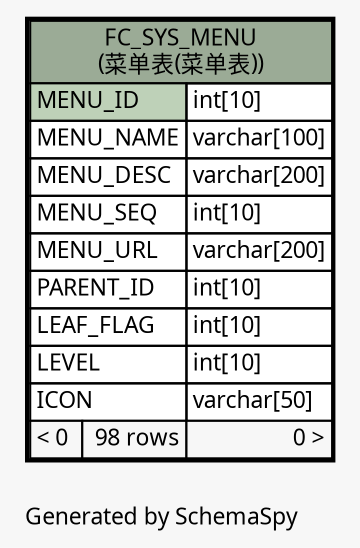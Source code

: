 // dot 2.26.0 on Linux 2.6.32-504.8.1.el6.x86_64
// SchemaSpy rev Unknown
digraph "oneDegreeRelationshipsDiagram" {
  graph [
    rankdir="RL"
    bgcolor="#f7f7f7"
    label="\nGenerated by SchemaSpy"
    labeljust="l"
    nodesep="0.18"
    ranksep="0.46"
    fontname="Microsoft YaHei"
    fontsize="11"
  ];
  node [
    fontname="Microsoft YaHei"
    fontsize="11"
    shape="plaintext"
  ];
  edge [
    arrowsize="0.8"
  ];
  "FC_SYS_MENU" [
    label=<
    <TABLE BORDER="2" CELLBORDER="1" CELLSPACING="0" BGCOLOR="#ffffff">
      <TR><TD COLSPAN="3" BGCOLOR="#9bab96" ALIGN="CENTER">FC_SYS_MENU<br/>(菜单表(菜单表))</TD></TR>
      <TR><TD PORT="MENU_ID" COLSPAN="2" BGCOLOR="#bed1b8" ALIGN="LEFT">MENU_ID</TD><TD PORT="MENU_ID.type" ALIGN="LEFT">int[10]</TD></TR>
      <TR><TD PORT="MENU_NAME" COLSPAN="2" ALIGN="LEFT">MENU_NAME</TD><TD PORT="MENU_NAME.type" ALIGN="LEFT">varchar[100]</TD></TR>
      <TR><TD PORT="MENU_DESC" COLSPAN="2" ALIGN="LEFT">MENU_DESC</TD><TD PORT="MENU_DESC.type" ALIGN="LEFT">varchar[200]</TD></TR>
      <TR><TD PORT="MENU_SEQ" COLSPAN="2" ALIGN="LEFT">MENU_SEQ</TD><TD PORT="MENU_SEQ.type" ALIGN="LEFT">int[10]</TD></TR>
      <TR><TD PORT="MENU_URL" COLSPAN="2" ALIGN="LEFT">MENU_URL</TD><TD PORT="MENU_URL.type" ALIGN="LEFT">varchar[200]</TD></TR>
      <TR><TD PORT="PARENT_ID" COLSPAN="2" ALIGN="LEFT">PARENT_ID</TD><TD PORT="PARENT_ID.type" ALIGN="LEFT">int[10]</TD></TR>
      <TR><TD PORT="LEAF_FLAG" COLSPAN="2" ALIGN="LEFT">LEAF_FLAG</TD><TD PORT="LEAF_FLAG.type" ALIGN="LEFT">int[10]</TD></TR>
      <TR><TD PORT="LEVEL" COLSPAN="2" ALIGN="LEFT">LEVEL</TD><TD PORT="LEVEL.type" ALIGN="LEFT">int[10]</TD></TR>
      <TR><TD PORT="ICON" COLSPAN="2" ALIGN="LEFT">ICON</TD><TD PORT="ICON.type" ALIGN="LEFT">varchar[50]</TD></TR>
      <TR><TD ALIGN="LEFT" BGCOLOR="#f7f7f7">&lt; 0</TD><TD ALIGN="RIGHT" BGCOLOR="#f7f7f7">98 rows</TD><TD ALIGN="RIGHT" BGCOLOR="#f7f7f7">0 &gt;</TD></TR>
    </TABLE>>
    URL="FC_SYS_MENU.html"
    tooltip="FC_SYS_MENU"
  ];
}
